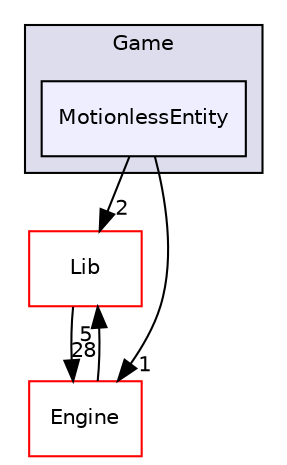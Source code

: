 digraph "Documents/GitHub/B-YEP-400-LYN-4-1-indiestudio-lucas.guichard/Game/MotionlessEntity" {
  compound=true
  node [ fontsize="10", fontname="Helvetica"];
  edge [ labelfontsize="10", labelfontname="Helvetica"];
  subgraph clusterdir_d0737b511e4d76754616ba34f4af7dff {
    graph [ bgcolor="#ddddee", pencolor="black", label="Game" fontname="Helvetica", fontsize="10", URL="dir_d0737b511e4d76754616ba34f4af7dff.html"]
  dir_b01aaa3e48a4ab66f809a94d7e5054f5 [shape=box, label="MotionlessEntity", style="filled", fillcolor="#eeeeff", pencolor="black", URL="dir_b01aaa3e48a4ab66f809a94d7e5054f5.html"];
  }
  dir_2e114b6c2ea195007f07f47d968e03e9 [shape=box label="Lib" fillcolor="white" style="filled" color="red" URL="dir_2e114b6c2ea195007f07f47d968e03e9.html"];
  dir_65b0892c83f613d26dd8ae47df83a316 [shape=box label="Engine" fillcolor="white" style="filled" color="red" URL="dir_65b0892c83f613d26dd8ae47df83a316.html"];
  dir_65b0892c83f613d26dd8ae47df83a316->dir_2e114b6c2ea195007f07f47d968e03e9 [headlabel="5", labeldistance=1.5 headhref="dir_000003_000014.html"];
  dir_b01aaa3e48a4ab66f809a94d7e5054f5->dir_2e114b6c2ea195007f07f47d968e03e9 [headlabel="2", labeldistance=1.5 headhref="dir_000021_000014.html"];
  dir_b01aaa3e48a4ab66f809a94d7e5054f5->dir_65b0892c83f613d26dd8ae47df83a316 [headlabel="1", labeldistance=1.5 headhref="dir_000021_000003.html"];
  dir_2e114b6c2ea195007f07f47d968e03e9->dir_65b0892c83f613d26dd8ae47df83a316 [headlabel="28", labeldistance=1.5 headhref="dir_000014_000003.html"];
}
